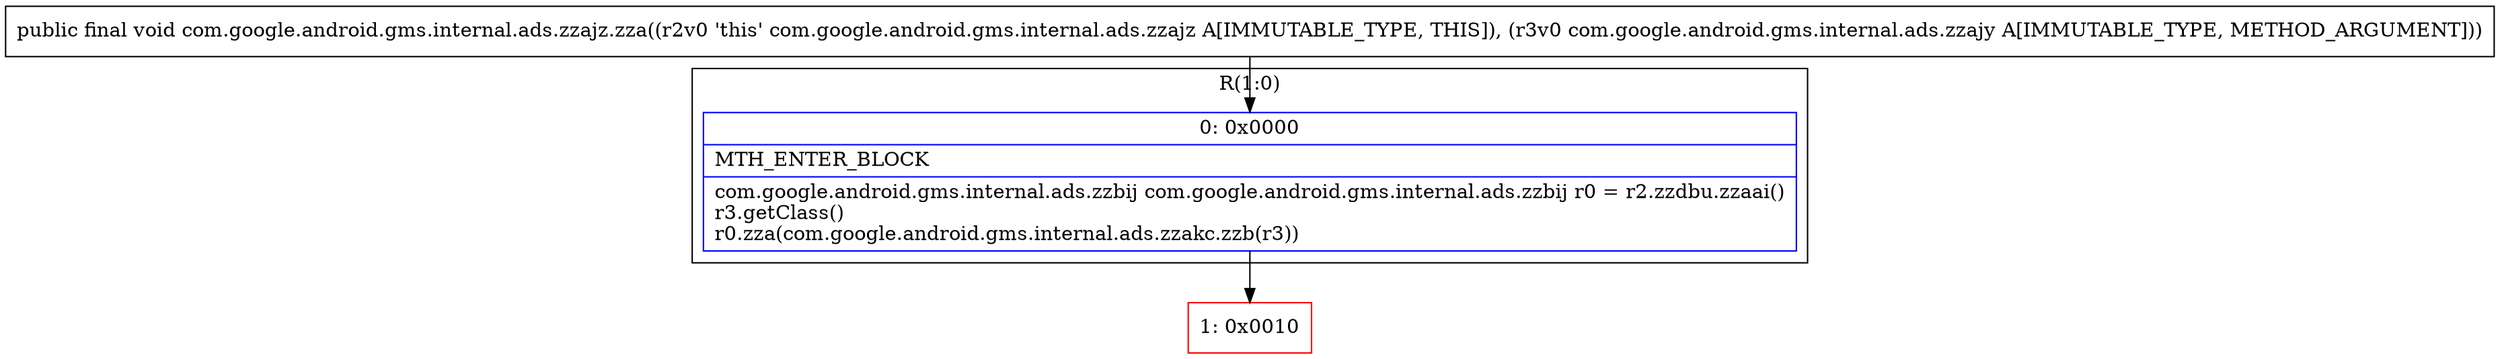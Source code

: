 digraph "CFG forcom.google.android.gms.internal.ads.zzajz.zza(Lcom\/google\/android\/gms\/internal\/ads\/zzajy;)V" {
subgraph cluster_Region_813606130 {
label = "R(1:0)";
node [shape=record,color=blue];
Node_0 [shape=record,label="{0\:\ 0x0000|MTH_ENTER_BLOCK\l|com.google.android.gms.internal.ads.zzbij com.google.android.gms.internal.ads.zzbij r0 = r2.zzdbu.zzaai()\lr3.getClass()\lr0.zza(com.google.android.gms.internal.ads.zzakc.zzb(r3))\l}"];
}
Node_1 [shape=record,color=red,label="{1\:\ 0x0010}"];
MethodNode[shape=record,label="{public final void com.google.android.gms.internal.ads.zzajz.zza((r2v0 'this' com.google.android.gms.internal.ads.zzajz A[IMMUTABLE_TYPE, THIS]), (r3v0 com.google.android.gms.internal.ads.zzajy A[IMMUTABLE_TYPE, METHOD_ARGUMENT])) }"];
MethodNode -> Node_0;
Node_0 -> Node_1;
}

